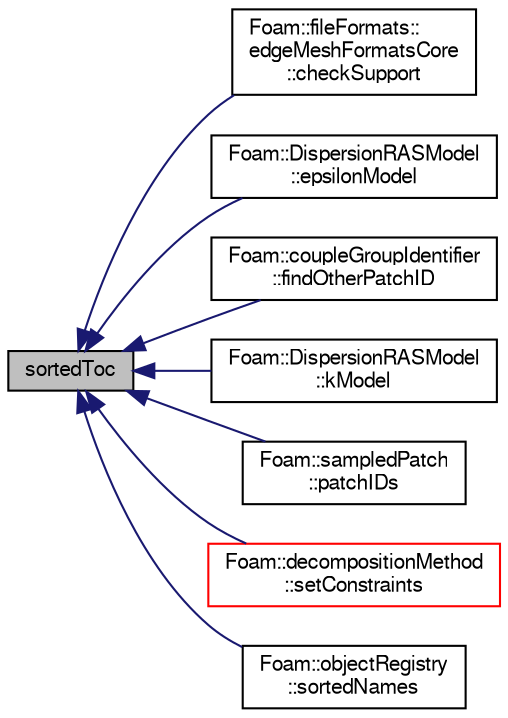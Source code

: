 digraph "sortedToc"
{
  bgcolor="transparent";
  edge [fontname="FreeSans",fontsize="10",labelfontname="FreeSans",labelfontsize="10"];
  node [fontname="FreeSans",fontsize="10",shape=record];
  rankdir="LR";
  Node1 [label="sortedToc",height=0.2,width=0.4,color="black", fillcolor="grey75", style="filled" fontcolor="black"];
  Node1 -> Node2 [dir="back",color="midnightblue",fontsize="10",style="solid",fontname="FreeSans"];
  Node2 [label="Foam::fileFormats::\ledgeMeshFormatsCore\l::checkSupport",height=0.2,width=0.4,color="black",URL="$a00597.html#adc9c27fa793257f88a57c1a24e3a7dfd"];
  Node1 -> Node3 [dir="back",color="midnightblue",fontsize="10",style="solid",fontname="FreeSans"];
  Node3 [label="Foam::DispersionRASModel\l::epsilonModel",height=0.2,width=0.4,color="black",URL="$a00526.html#a566f5bfa1c607e2cd3af43281420f51b",tooltip="Return the epsilon field from the turbulence model. "];
  Node1 -> Node4 [dir="back",color="midnightblue",fontsize="10",style="solid",fontname="FreeSans"];
  Node4 [label="Foam::coupleGroupIdentifier\l::findOtherPatchID",height=0.2,width=0.4,color="black",URL="$a00403.html#a6fdc498df90f9d5a54e8cca4d1cd1b51",tooltip="Find other patch and region. Returns index of patch and sets. "];
  Node1 -> Node5 [dir="back",color="midnightblue",fontsize="10",style="solid",fontname="FreeSans"];
  Node5 [label="Foam::DispersionRASModel\l::kModel",height=0.2,width=0.4,color="black",URL="$a00526.html#a8ffa05013ec3efd8213da8ba436ae3aa",tooltip="Return the k field from the turbulence model. "];
  Node1 -> Node6 [dir="back",color="midnightblue",fontsize="10",style="solid",fontname="FreeSans"];
  Node6 [label="Foam::sampledPatch\l::patchIDs",height=0.2,width=0.4,color="black",URL="$a02165.html#a3e2aaafbab0a9056d217c22f08933180"];
  Node1 -> Node7 [dir="back",color="midnightblue",fontsize="10",style="solid",fontname="FreeSans"];
  Node7 [label="Foam::decompositionMethod\l::setConstraints",height=0.2,width=0.4,color="red",URL="$a00483.html#a36608a91d1c00b41284eaf46b895387c",tooltip="Helper: extract constraints: "];
  Node1 -> Node8 [dir="back",color="midnightblue",fontsize="10",style="solid",fontname="FreeSans"];
  Node8 [label="Foam::objectRegistry\l::sortedNames",height=0.2,width=0.4,color="black",URL="$a01640.html#a1ec03641fa2e14424c78fad063e84d6d",tooltip="Return the sorted list of names of the IOobjects. "];
}

